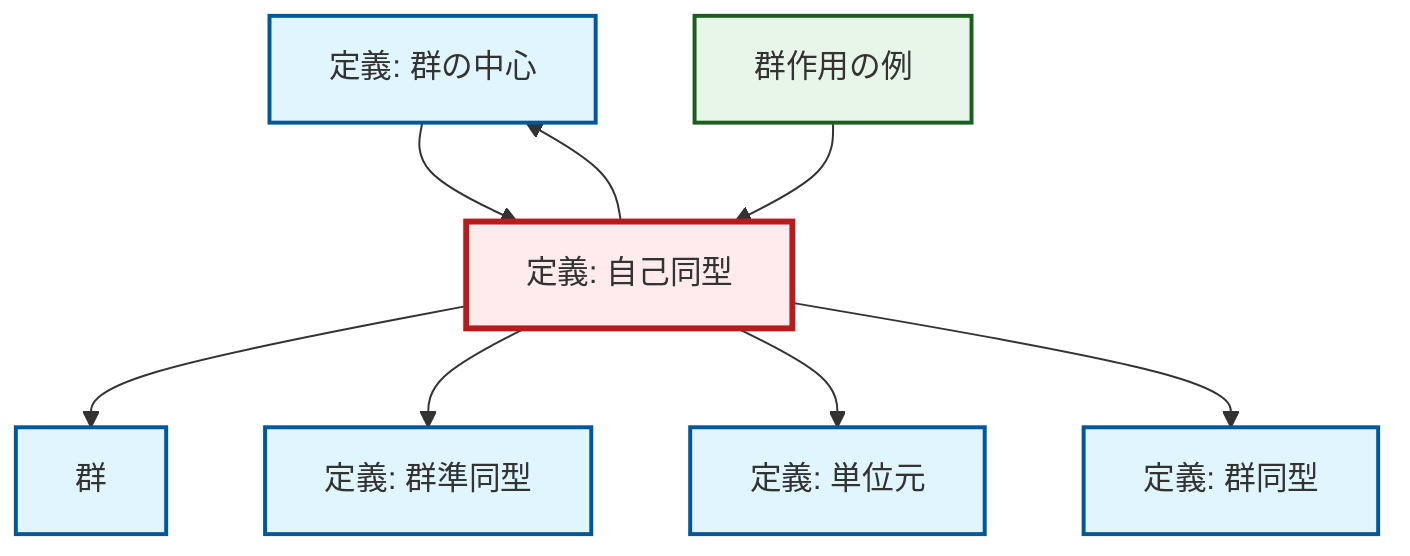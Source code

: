 graph TD
    classDef definition fill:#e1f5fe,stroke:#01579b,stroke-width:2px
    classDef theorem fill:#f3e5f5,stroke:#4a148c,stroke-width:2px
    classDef axiom fill:#fff3e0,stroke:#e65100,stroke-width:2px
    classDef example fill:#e8f5e9,stroke:#1b5e20,stroke-width:2px
    classDef current fill:#ffebee,stroke:#b71c1c,stroke-width:3px
    def-homomorphism["定義: 群準同型"]:::definition
    def-identity-element["定義: 単位元"]:::definition
    def-center-of-group["定義: 群の中心"]:::definition
    def-automorphism["定義: 自己同型"]:::definition
    def-isomorphism["定義: 群同型"]:::definition
    def-group["群"]:::definition
    ex-group-action-examples["群作用の例"]:::example
    def-automorphism --> def-group
    def-automorphism --> def-homomorphism
    def-center-of-group --> def-automorphism
    def-automorphism --> def-identity-element
    def-automorphism --> def-center-of-group
    def-automorphism --> def-isomorphism
    ex-group-action-examples --> def-automorphism
    class def-automorphism current
